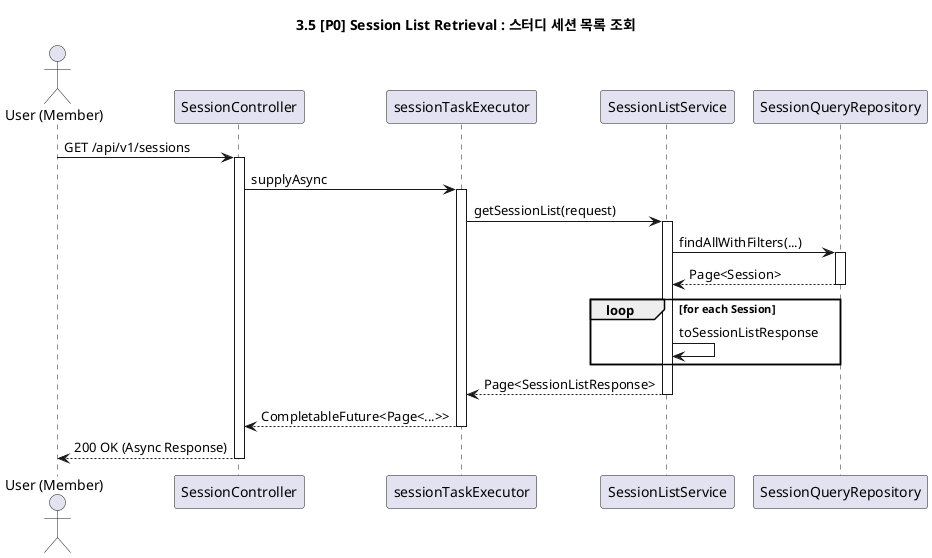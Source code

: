 @startuml

title 3.5 [P0] Session List Retrieval : 스터디 세션 목록 조회

actor "User (Member)" as User
participant "SessionController" as Controller
participant "sessionTaskExecutor" as Executor
participant "SessionListService" as AppService
participant "SessionQueryRepository" as Repository

User -> Controller: GET /api/v1/sessions
activate Controller

Controller -> Executor: supplyAsync
activate Executor

Executor -> AppService: getSessionList(request)
activate AppService

AppService -> Repository: findAllWithFilters(...)
activate Repository
Repository --> AppService: Page<Session>
deactivate Repository

loop for each Session
    AppService -> AppService: toSessionListResponse
end

AppService --> Executor: Page<SessionListResponse>
deactivate AppService

Executor --> Controller: CompletableFuture<Page<...>>
deactivate Executor

Controller --> User: 200 OK (Async Response)
deactivate Controller

@enduml
